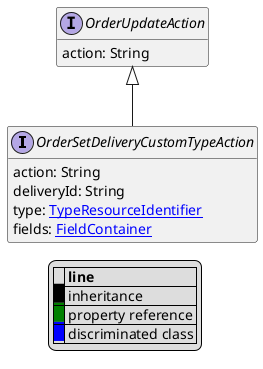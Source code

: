 @startuml

hide empty fields
hide empty methods
legend
|= |= line |
|<back:black>   </back>| inheritance |
|<back:green>   </back>| property reference |
|<back:blue>   </back>| discriminated class |
endlegend
interface OrderSetDeliveryCustomTypeAction [[OrderSetDeliveryCustomTypeAction.svg]] extends OrderUpdateAction {
    action: String
    deliveryId: String
    type: [[TypeResourceIdentifier.svg TypeResourceIdentifier]]
    fields: [[FieldContainer.svg FieldContainer]]
}
interface OrderUpdateAction [[OrderUpdateAction.svg]]  {
    action: String
}





@enduml
